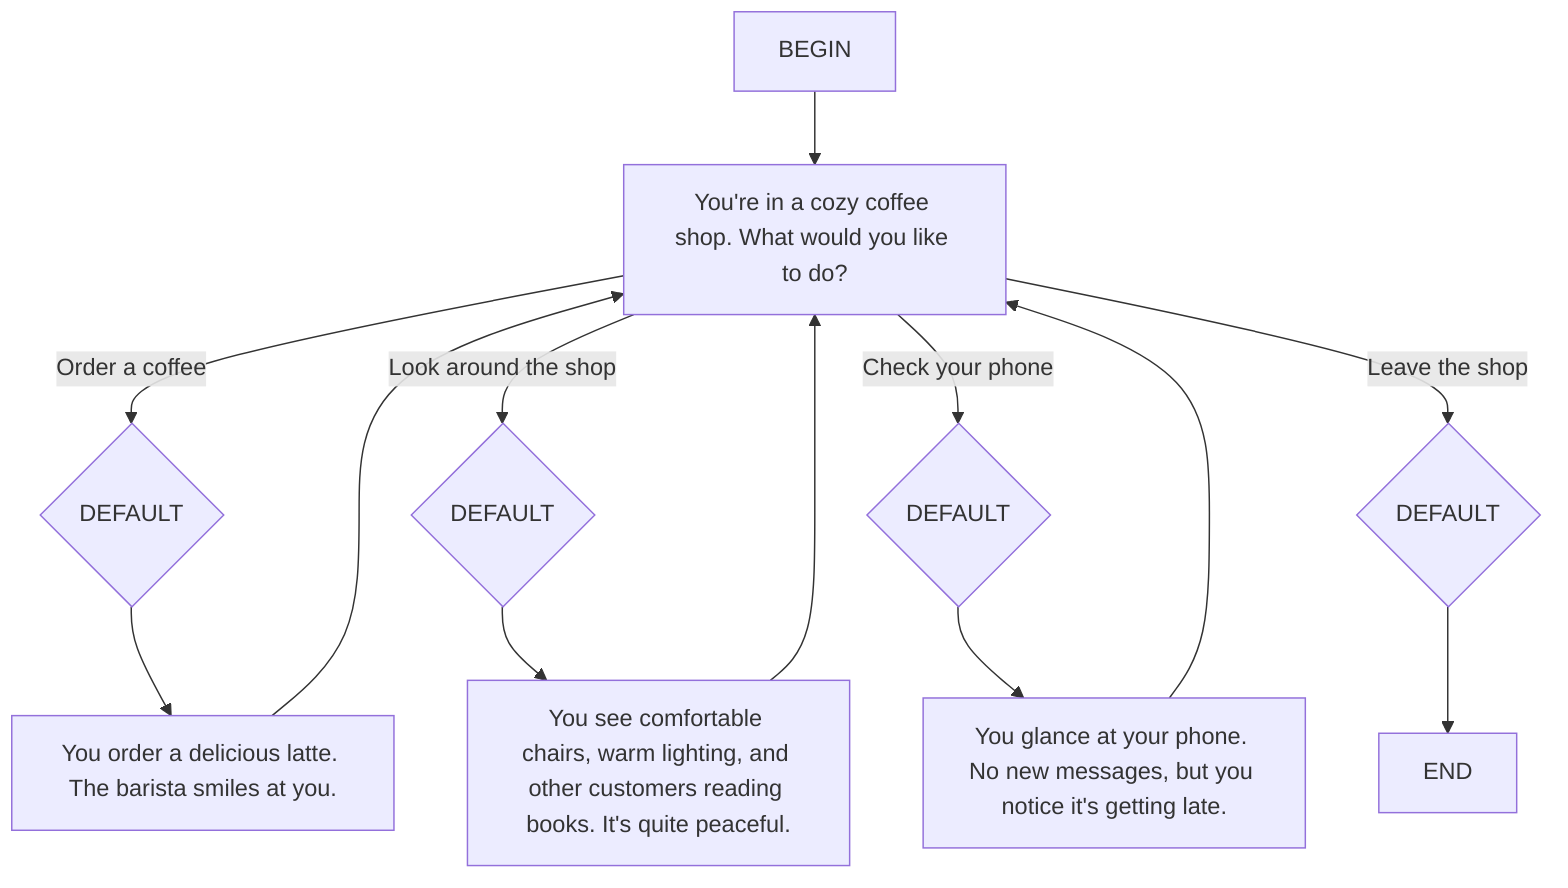 flowchart TD
    D["You're in a cozy coffee shop. What would you like to do?"]
    E{"DEFAULT"}
    F{"DEFAULT"}
    G{"DEFAULT"}
    H{"DEFAULT"}
    J["You order a delicious latte. The barista smiles at you."]
    M["You see comfortable chairs, warm lighting, and other customers reading books. It's quite peaceful."]
    P["You glance at your phone. No new messages, but you notice it's getting late."]
    BEGIN --> D
    D -->|Order a coffee| E
    E --> J
    D -->|Look around the shop| F
    F --> M
    D -->|Check your phone| G
    G --> P
    D -->|Leave the shop| H
    H --> END
    J --> D
    M --> D
    P --> D